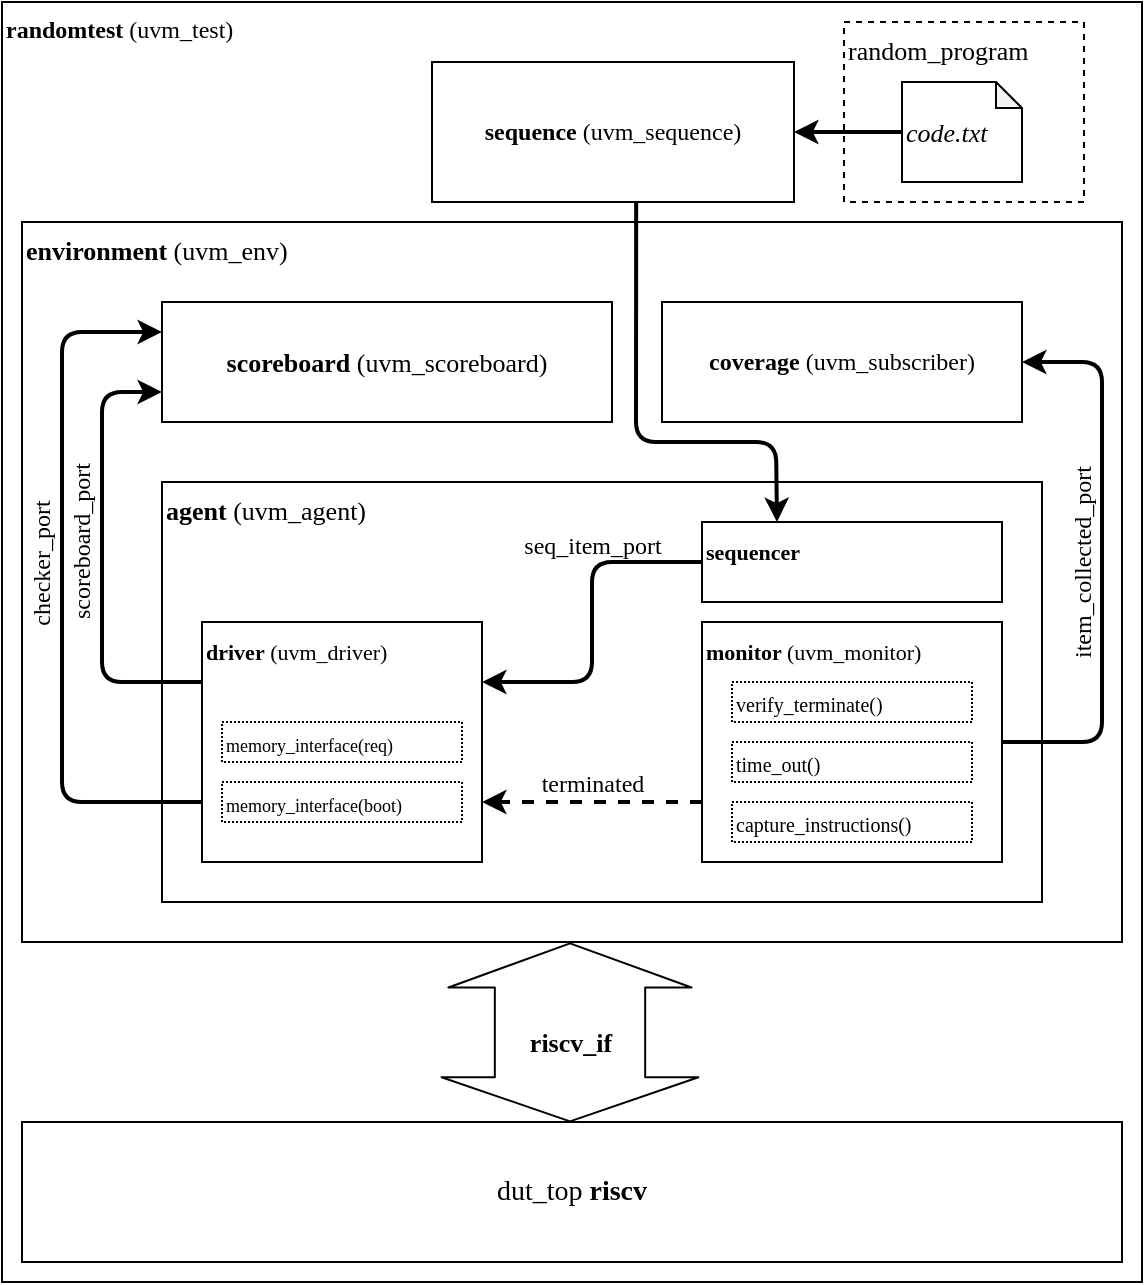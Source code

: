 <mxfile version="10.9.7" type="google"><diagram id="0XBLWw299JFbrsloJgNw" name="Page-1"><mxGraphModel dx="1422" dy="715" grid="1" gridSize="10" guides="1" tooltips="1" connect="1" arrows="1" fold="1" page="1" pageScale="1" pageWidth="850" pageHeight="1100" math="0" shadow="0"><root><mxCell id="0"/><mxCell id="1" parent="0"/><mxCell id="7PYBOAVBbGePOx1c-UqO-29" value="&lt;b&gt;randomtest&amp;nbsp;&lt;/b&gt;(uvm_test)" style="rounded=0;whiteSpace=wrap;html=1;fontFamily=Verdana;fontSize=12;align=left;verticalAlign=top;" vertex="1" parent="1"><mxGeometry x="75" y="80" width="570" height="640" as="geometry"/></mxCell><mxCell id="7PYBOAVBbGePOx1c-UqO-2" value="&lt;font style=&quot;font-size: 14px&quot;&gt;dut_top &lt;b&gt;riscv&lt;/b&gt;&lt;/font&gt;" style="rounded=0;whiteSpace=wrap;html=1;fontFamily=Verdana;fontSize=13;align=center;" vertex="1" parent="1"><mxGeometry x="85" y="640" width="550" height="70" as="geometry"/></mxCell><mxCell id="7PYBOAVBbGePOx1c-UqO-4" value="&lt;b&gt;riscv_if&lt;/b&gt;" style="shape=flexArrow;endArrow=classic;startArrow=classic;html=1;fontFamily=Verdana;fontSize=13;fillColor=none;labelBackgroundColor=none;horizontal=1;width=75.172;endSize=7.021;startWidth=52.295;startSize=7.021;endWidth=45.398;" edge="1" parent="1"><mxGeometry x="-0.111" width="50" height="50" relative="1" as="geometry"><mxPoint x="359" y="640.167" as="sourcePoint"/><mxPoint x="359" y="550.167" as="targetPoint"/><mxPoint as="offset"/></mxGeometry></mxCell><mxCell id="7PYBOAVBbGePOx1c-UqO-7" value="&lt;b&gt;environment &lt;/b&gt;(uvm_env)" style="rounded=0;whiteSpace=wrap;html=1;fontFamily=Verdana;fontSize=13;align=left;verticalAlign=top;connectable=0;" vertex="1" parent="1"><mxGeometry x="85" y="190" width="550" height="360" as="geometry"/></mxCell><mxCell id="7PYBOAVBbGePOx1c-UqO-9" value="&lt;b&gt;agent &lt;/b&gt;(uvm_agent)" style="rounded=0;whiteSpace=wrap;html=1;fontFamily=Verdana;fontSize=13;verticalAlign=top;align=left;" vertex="1" parent="1"><mxGeometry x="155" y="320" width="440" height="210" as="geometry"/></mxCell><mxCell id="7PYBOAVBbGePOx1c-UqO-24" value="scoreboard_port" style="edgeStyle=orthogonalEdgeStyle;rounded=1;orthogonalLoop=1;jettySize=auto;html=1;labelBackgroundColor=none;strokeWidth=2;fillColor=none;fontFamily=Verdana;fontSize=12;entryX=0;entryY=0.75;entryDx=0;entryDy=0;exitX=0;exitY=0.25;exitDx=0;exitDy=0;horizontal=0;verticalAlign=middle;" edge="1" parent="1" source="7PYBOAVBbGePOx1c-UqO-10" target="7PYBOAVBbGePOx1c-UqO-22"><mxGeometry x="0.067" y="10" relative="1" as="geometry"><mxPoint x="95" y="450.0" as="targetPoint"/><Array as="points"><mxPoint x="125" y="420"/><mxPoint x="125" y="275"/></Array><mxPoint as="offset"/></mxGeometry></mxCell><mxCell id="7PYBOAVBbGePOx1c-UqO-26" value="checker_port" style="edgeStyle=orthogonalEdgeStyle;rounded=1;orthogonalLoop=1;jettySize=auto;html=1;labelBackgroundColor=none;strokeWidth=2;fillColor=none;fontFamily=Verdana;fontSize=12;entryX=0;entryY=0.25;entryDx=0;entryDy=0;exitX=0;exitY=0.75;exitDx=0;exitDy=0;horizontal=0;verticalAlign=middle;" edge="1" parent="1" source="7PYBOAVBbGePOx1c-UqO-10" target="7PYBOAVBbGePOx1c-UqO-22"><mxGeometry x="0.064" y="10" relative="1" as="geometry"><mxPoint x="95" y="250" as="targetPoint"/><Array as="points"><mxPoint x="105" y="480"/><mxPoint x="105" y="245"/></Array><mxPoint as="offset"/></mxGeometry></mxCell><mxCell id="7PYBOAVBbGePOx1c-UqO-10" value="&lt;font style=&quot;font-size: 11px&quot;&gt;&lt;b&gt;driver&lt;/b&gt; (uvm_driver)&lt;/font&gt;" style="rounded=0;whiteSpace=wrap;html=1;fontFamily=Verdana;fontSize=13;align=left;verticalAlign=top;" vertex="1" parent="1"><mxGeometry x="175" y="390" width="140" height="120" as="geometry"/></mxCell><mxCell id="7PYBOAVBbGePOx1c-UqO-18" value="terminated" style="edgeStyle=orthogonalEdgeStyle;rounded=0;orthogonalLoop=1;jettySize=auto;html=1;labelBackgroundColor=none;fillColor=none;fontFamily=Verdana;fontSize=12;verticalAlign=bottom;strokeWidth=2;dashed=1;" edge="1" parent="1" source="7PYBOAVBbGePOx1c-UqO-11"><mxGeometry relative="1" as="geometry"><mxPoint x="315" y="480" as="targetPoint"/><Array as="points"><mxPoint x="315" y="480"/></Array></mxGeometry></mxCell><mxCell id="7PYBOAVBbGePOx1c-UqO-28" value="item_collected_port" style="edgeStyle=orthogonalEdgeStyle;rounded=1;orthogonalLoop=1;jettySize=auto;html=1;labelBackgroundColor=none;strokeWidth=2;fillColor=none;fontFamily=Verdana;fontSize=12;verticalAlign=middle;horizontal=0;" edge="1" parent="1" source="7PYBOAVBbGePOx1c-UqO-11" target="7PYBOAVBbGePOx1c-UqO-27"><mxGeometry x="-0.002" y="10" relative="1" as="geometry"><Array as="points"><mxPoint x="625" y="450"/><mxPoint x="625" y="260"/></Array><mxPoint as="offset"/></mxGeometry></mxCell><mxCell id="7PYBOAVBbGePOx1c-UqO-11" value="&lt;font style=&quot;font-size: 11px&quot;&gt;&lt;b&gt;monitor &lt;/b&gt;(uvm_monitor)&lt;/font&gt;" style="rounded=0;whiteSpace=wrap;html=1;fontFamily=Verdana;fontSize=13;align=left;verticalAlign=top;" vertex="1" parent="1"><mxGeometry x="425" y="390" width="150" height="120" as="geometry"/></mxCell><mxCell id="7PYBOAVBbGePOx1c-UqO-12" value="&lt;font style=&quot;font-size: 9px&quot;&gt;memory_interface(req)&lt;/font&gt;" style="rounded=0;whiteSpace=wrap;html=1;fontFamily=Verdana;fontSize=13;align=left;dashed=1;dashPattern=1 1;" vertex="1" parent="1"><mxGeometry x="185" y="440" width="120" height="20" as="geometry"/></mxCell><mxCell id="7PYBOAVBbGePOx1c-UqO-13" value="&lt;span style=&quot;font-size: 9px ; white-space: normal&quot;&gt;memory_interface(boot)&lt;/span&gt;" style="rounded=0;whiteSpace=wrap;html=1;fontFamily=Verdana;fontSize=13;align=left;dashed=1;dashPattern=1 1;" vertex="1" parent="1"><mxGeometry x="185" y="470" width="120" height="20" as="geometry"/></mxCell><mxCell id="7PYBOAVBbGePOx1c-UqO-14" value="&lt;font size=&quot;1&quot;&gt;verify_terminate()&lt;/font&gt;" style="rounded=0;whiteSpace=wrap;html=1;fontFamily=Verdana;fontSize=13;align=left;dashed=1;dashPattern=1 1;" vertex="1" parent="1"><mxGeometry x="440" y="420" width="120" height="20" as="geometry"/></mxCell><mxCell id="7PYBOAVBbGePOx1c-UqO-15" value="&lt;font size=&quot;1&quot;&gt;time_out()&lt;/font&gt;" style="rounded=0;whiteSpace=wrap;html=1;fontFamily=Verdana;fontSize=13;align=left;dashed=1;dashPattern=1 1;" vertex="1" parent="1"><mxGeometry x="440" y="450" width="120" height="20" as="geometry"/></mxCell><mxCell id="7PYBOAVBbGePOx1c-UqO-16" value="&lt;font size=&quot;1&quot;&gt;capture_instructions()&lt;/font&gt;" style="rounded=0;whiteSpace=wrap;html=1;fontFamily=Verdana;fontSize=13;align=left;dashed=1;dashPattern=1 1;" vertex="1" parent="1"><mxGeometry x="440" y="480" width="120" height="20" as="geometry"/></mxCell><mxCell id="7PYBOAVBbGePOx1c-UqO-21" value="seq_item_port" style="edgeStyle=orthogonalEdgeStyle;rounded=1;orthogonalLoop=1;jettySize=auto;html=1;labelBackgroundColor=none;fillColor=none;fontFamily=Verdana;fontSize=12;entryX=1;entryY=0.25;entryDx=0;entryDy=0;exitX=0;exitY=0.5;exitDx=0;exitDy=0;verticalAlign=bottom;horizontal=1;strokeWidth=2;" edge="1" parent="1" source="7PYBOAVBbGePOx1c-UqO-19" target="7PYBOAVBbGePOx1c-UqO-10"><mxGeometry x="-0.35" relative="1" as="geometry"><mxPoint x="395" y="360" as="targetPoint"/><mxPoint as="offset"/></mxGeometry></mxCell><mxCell id="7PYBOAVBbGePOx1c-UqO-19" value="&lt;b&gt;&lt;font style=&quot;font-size: 11px&quot;&gt;sequencer&lt;/font&gt;&lt;/b&gt;" style="rounded=0;whiteSpace=wrap;html=1;fontFamily=Verdana;fontSize=13;align=left;verticalAlign=top;" vertex="1" parent="1"><mxGeometry x="425" y="340" width="150" height="40" as="geometry"/></mxCell><mxCell id="7PYBOAVBbGePOx1c-UqO-22" value="&lt;font style=&quot;font-size: 13px&quot;&gt;&lt;b&gt;scoreboard &lt;/b&gt;(uvm_scoreboard)&lt;/font&gt;" style="rounded=0;whiteSpace=wrap;html=1;fontFamily=Verdana;fontSize=12;align=center;verticalAlign=middle;" vertex="1" parent="1"><mxGeometry x="155" y="230" width="225" height="60" as="geometry"/></mxCell><mxCell id="7PYBOAVBbGePOx1c-UqO-27" value="&lt;b&gt;coverage &lt;/b&gt;(uvm_subscriber)" style="rounded=0;whiteSpace=wrap;html=1;fontFamily=Verdana;fontSize=12;align=center;verticalAlign=middle;" vertex="1" parent="1"><mxGeometry x="405" y="230" width="180" height="60" as="geometry"/></mxCell><mxCell id="7PYBOAVBbGePOx1c-UqO-30" value="&lt;b&gt;sequence &lt;/b&gt;(uvm_sequence)" style="rounded=0;whiteSpace=wrap;html=1;fontFamily=Verdana;fontSize=12;align=center;verticalAlign=middle;" vertex="1" parent="1"><mxGeometry x="290" y="110" width="181" height="70" as="geometry"/></mxCell><mxCell id="7PYBOAVBbGePOx1c-UqO-33" value="" style="edgeStyle=orthogonalEdgeStyle;rounded=0;orthogonalLoop=1;jettySize=auto;html=1;labelBackgroundColor=none;strokeWidth=2;fillColor=none;fontFamily=Verdana;fontSize=13;" edge="1" parent="1" source="7PYBOAVBbGePOx1c-UqO-31" target="7PYBOAVBbGePOx1c-UqO-30"><mxGeometry relative="1" as="geometry"/></mxCell><mxCell id="7PYBOAVBbGePOx1c-UqO-31" value="code.txt" style="shape=note;whiteSpace=wrap;html=1;backgroundOutline=1;darkOpacity=0.05;fontFamily=Verdana;fontSize=13;align=left;fontStyle=2;size=13;" vertex="1" parent="1"><mxGeometry x="525" y="120" width="60" height="50" as="geometry"/></mxCell><mxCell id="7PYBOAVBbGePOx1c-UqO-34" value="random_program" style="rounded=0;whiteSpace=wrap;html=1;fontFamily=Verdana;fontSize=13;align=left;dashed=1;strokeColor=#000000;fillColor=none;verticalAlign=top;" vertex="1" parent="1"><mxGeometry x="496" y="90" width="120" height="90" as="geometry"/></mxCell><mxCell id="7PYBOAVBbGePOx1c-UqO-35" value="" style="endArrow=classic;html=1;labelBackgroundColor=none;strokeWidth=2;fillColor=none;fontFamily=Verdana;fontSize=13;exitX=0.564;exitY=1;exitDx=0;exitDy=0;exitPerimeter=0;entryX=0.25;entryY=0;entryDx=0;entryDy=0;rounded=1;" edge="1" parent="1" source="7PYBOAVBbGePOx1c-UqO-30" target="7PYBOAVBbGePOx1c-UqO-19"><mxGeometry width="50" height="50" relative="1" as="geometry"><mxPoint x="750" y="220" as="sourcePoint"/><mxPoint x="800" y="170" as="targetPoint"/><Array as="points"><mxPoint x="392" y="300"/><mxPoint x="462" y="300"/></Array></mxGeometry></mxCell></root></mxGraphModel></diagram></mxfile>